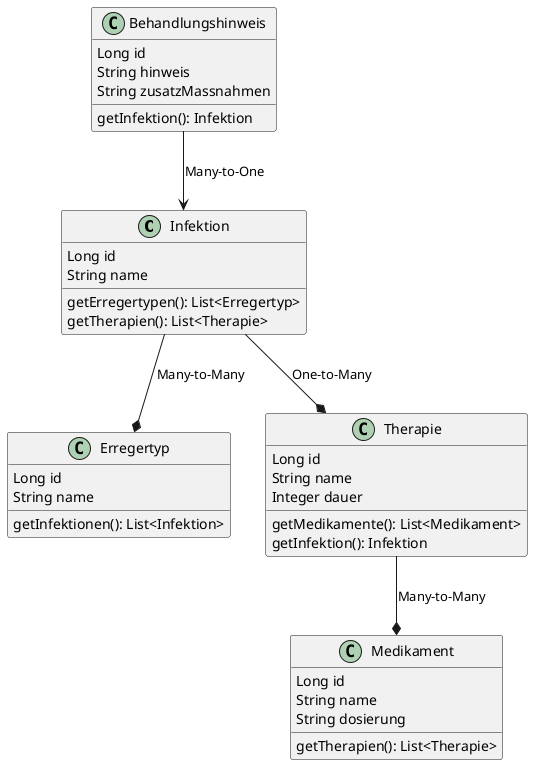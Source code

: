 @startuml
class Infektion {
  Long id
  String name
  {method} getErregertypen(): List<Erregertyp>
  {method} getTherapien(): List<Therapie>
}

class Erregertyp {
  Long id
  String name
  {method} getInfektionen(): List<Infektion>
}

class Therapie {
  Long id
  String name
  Integer dauer
  {method} getMedikamente(): List<Medikament>
  {method} getInfektion(): Infektion
}

class Medikament {
  Long id
  String name
  String dosierung
  {method} getTherapien(): List<Therapie>
}

class Behandlungshinweis {
  Long id
  String hinweis
  String zusatzMassnahmen
  {method} getInfektion(): Infektion
}

Infektion --* Erregertyp : Many-to-Many
Infektion --* Therapie : One-to-Many
Therapie --* Medikament : Many-to-Many
Behandlungshinweis --> Infektion : Many-to-One
@enduml
